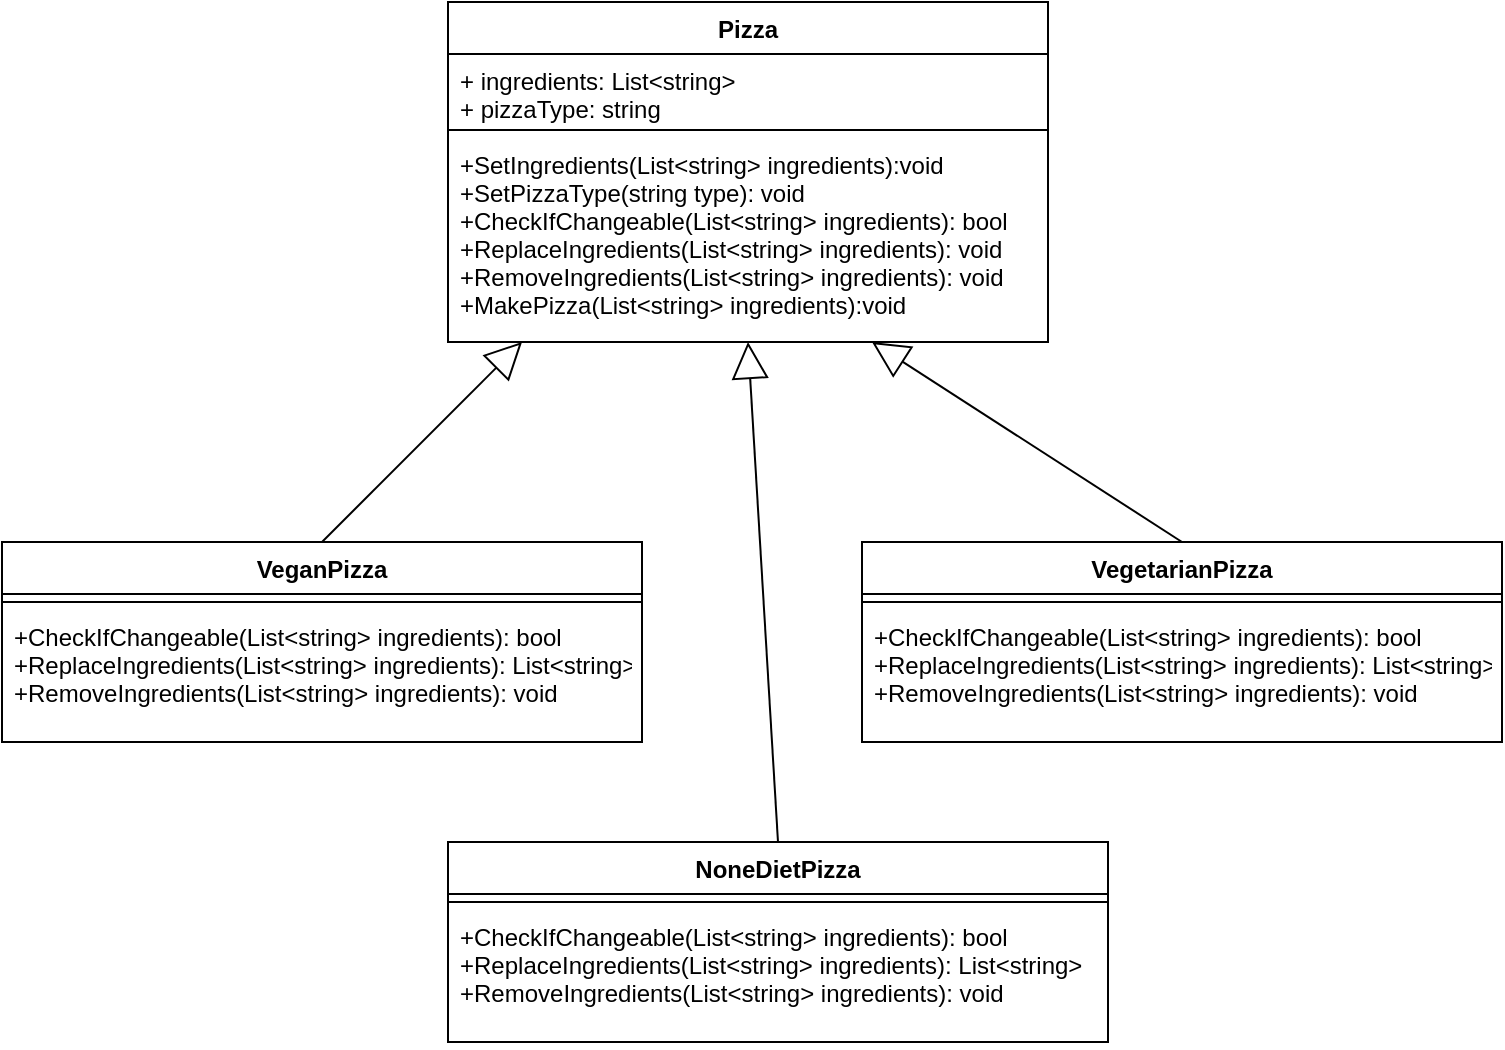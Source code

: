 <mxfile version="12.1.0" type="device" pages="1"><diagram id="p-yCQqdvYXW6_HQczVzR" name="Page-1"><mxGraphModel dx="1182" dy="764" grid="1" gridSize="10" guides="1" tooltips="1" connect="1" arrows="1" fold="1" page="1" pageScale="1" pageWidth="827" pageHeight="1169" math="0" shadow="0"><root><mxCell id="0"/><mxCell id="1" parent="0"/><mxCell id="WJiavjVWi5YrfynynHwX-54" value="Pizza" style="swimlane;fontStyle=1;align=center;verticalAlign=top;childLayout=stackLayout;horizontal=1;startSize=26;horizontalStack=0;resizeParent=1;resizeParentMax=0;resizeLast=0;collapsible=1;marginBottom=0;" parent="1" vertex="1"><mxGeometry x="263" y="50" width="300" height="170" as="geometry"/></mxCell><mxCell id="WJiavjVWi5YrfynynHwX-55" value="+ ingredients: List&lt;string&gt;&#10;+ pizzaType: string" style="text;strokeColor=none;fillColor=none;align=left;verticalAlign=top;spacingLeft=4;spacingRight=4;overflow=hidden;rotatable=0;points=[[0,0.5],[1,0.5]];portConstraint=eastwest;" parent="WJiavjVWi5YrfynynHwX-54" vertex="1"><mxGeometry y="26" width="300" height="34" as="geometry"/></mxCell><mxCell id="WJiavjVWi5YrfynynHwX-56" value="" style="line;strokeWidth=1;fillColor=none;align=left;verticalAlign=middle;spacingTop=-1;spacingLeft=3;spacingRight=3;rotatable=0;labelPosition=right;points=[];portConstraint=eastwest;" parent="WJiavjVWi5YrfynynHwX-54" vertex="1"><mxGeometry y="60" width="300" height="8" as="geometry"/></mxCell><mxCell id="WJiavjVWi5YrfynynHwX-57" value="+SetIngredients(List&lt;string&gt; ingredients):void&#10;+SetPizzaType(string type): void&#10;+CheckIfChangeable(List&lt;string&gt; ingredients): bool&#10;+ReplaceIngredients(List&lt;string&gt; ingredients): void&#10;+RemoveIngredients(List&lt;string&gt; ingredients): void&#10;+MakePizza(List&lt;string&gt; ingredients):void" style="text;strokeColor=none;fillColor=none;align=left;verticalAlign=top;spacingLeft=4;spacingRight=4;overflow=hidden;rotatable=0;points=[[0,0.5],[1,0.5]];portConstraint=eastwest;" parent="WJiavjVWi5YrfynynHwX-54" vertex="1"><mxGeometry y="68" width="300" height="102" as="geometry"/></mxCell><mxCell id="WJiavjVWi5YrfynynHwX-58" value="VeganPizza" style="swimlane;fontStyle=1;align=center;verticalAlign=top;childLayout=stackLayout;horizontal=1;startSize=26;horizontalStack=0;resizeParent=1;resizeParentMax=0;resizeLast=0;collapsible=1;marginBottom=0;" parent="1" vertex="1"><mxGeometry x="40" y="320" width="320" height="100" as="geometry"/></mxCell><mxCell id="WJiavjVWi5YrfynynHwX-60" value="" style="line;strokeWidth=1;fillColor=none;align=left;verticalAlign=middle;spacingTop=-1;spacingLeft=3;spacingRight=3;rotatable=0;labelPosition=right;points=[];portConstraint=eastwest;" parent="WJiavjVWi5YrfynynHwX-58" vertex="1"><mxGeometry y="26" width="320" height="8" as="geometry"/></mxCell><mxCell id="WJiavjVWi5YrfynynHwX-61" value="+CheckIfChangeable(List&lt;string&gt; ingredients): bool&#10;+ReplaceIngredients(List&lt;string&gt; ingredients): List&lt;string&gt;&#10;+RemoveIngredients(List&lt;string&gt; ingredients): void" style="text;strokeColor=none;fillColor=none;align=left;verticalAlign=top;spacingLeft=4;spacingRight=4;overflow=hidden;rotatable=0;points=[[0,0.5],[1,0.5]];portConstraint=eastwest;" parent="WJiavjVWi5YrfynynHwX-58" vertex="1"><mxGeometry y="34" width="320" height="66" as="geometry"/></mxCell><mxCell id="WJiavjVWi5YrfynynHwX-62" value="VegetarianPizza" style="swimlane;fontStyle=1;align=center;verticalAlign=top;childLayout=stackLayout;horizontal=1;startSize=26;horizontalStack=0;resizeParent=1;resizeParentMax=0;resizeLast=0;collapsible=1;marginBottom=0;" parent="1" vertex="1"><mxGeometry x="470" y="320" width="320" height="100" as="geometry"/></mxCell><mxCell id="WJiavjVWi5YrfynynHwX-63" value="" style="line;strokeWidth=1;fillColor=none;align=left;verticalAlign=middle;spacingTop=-1;spacingLeft=3;spacingRight=3;rotatable=0;labelPosition=right;points=[];portConstraint=eastwest;" parent="WJiavjVWi5YrfynynHwX-62" vertex="1"><mxGeometry y="26" width="320" height="8" as="geometry"/></mxCell><mxCell id="WJiavjVWi5YrfynynHwX-64" value="+CheckIfChangeable(List&lt;string&gt; ingredients): bool&#10;+ReplaceIngredients(List&lt;string&gt; ingredients): List&lt;string&gt;&#10;+RemoveIngredients(List&lt;string&gt; ingredients): void" style="text;strokeColor=none;fillColor=none;align=left;verticalAlign=top;spacingLeft=4;spacingRight=4;overflow=hidden;rotatable=0;points=[[0,0.5],[1,0.5]];portConstraint=eastwest;" parent="WJiavjVWi5YrfynynHwX-62" vertex="1"><mxGeometry y="34" width="320" height="66" as="geometry"/></mxCell><mxCell id="WJiavjVWi5YrfynynHwX-65" value="NoneDietPizza" style="swimlane;fontStyle=1;align=center;verticalAlign=top;childLayout=stackLayout;horizontal=1;startSize=26;horizontalStack=0;resizeParent=1;resizeParentMax=0;resizeLast=0;collapsible=1;marginBottom=0;" parent="1" vertex="1"><mxGeometry x="263" y="470" width="330" height="100" as="geometry"/></mxCell><mxCell id="WJiavjVWi5YrfynynHwX-66" value="" style="line;strokeWidth=1;fillColor=none;align=left;verticalAlign=middle;spacingTop=-1;spacingLeft=3;spacingRight=3;rotatable=0;labelPosition=right;points=[];portConstraint=eastwest;" parent="WJiavjVWi5YrfynynHwX-65" vertex="1"><mxGeometry y="26" width="330" height="8" as="geometry"/></mxCell><mxCell id="WJiavjVWi5YrfynynHwX-67" value="+CheckIfChangeable(List&lt;string&gt; ingredients): bool&#10;+ReplaceIngredients(List&lt;string&gt; ingredients): List&lt;string&gt;&#10;+RemoveIngredients(List&lt;string&gt; ingredients): void" style="text;strokeColor=none;fillColor=none;align=left;verticalAlign=top;spacingLeft=4;spacingRight=4;overflow=hidden;rotatable=0;points=[[0,0.5],[1,0.5]];portConstraint=eastwest;" parent="WJiavjVWi5YrfynynHwX-65" vertex="1"><mxGeometry y="34" width="330" height="66" as="geometry"/></mxCell><mxCell id="WJiavjVWi5YrfynynHwX-68" value="" style="endArrow=block;endSize=16;endFill=0;html=1;exitX=0.5;exitY=0;exitDx=0;exitDy=0;" parent="1" source="WJiavjVWi5YrfynynHwX-58" edge="1"><mxGeometry width="160" relative="1" as="geometry"><mxPoint x="258" y="230" as="sourcePoint"/><mxPoint x="300" y="220" as="targetPoint"/></mxGeometry></mxCell><mxCell id="WJiavjVWi5YrfynynHwX-69" value="" style="endArrow=block;endSize=16;endFill=0;html=1;exitX=0.5;exitY=0;exitDx=0;exitDy=0;" parent="1" source="WJiavjVWi5YrfynynHwX-62" edge="1"><mxGeometry width="160" relative="1" as="geometry"><mxPoint x="268" y="240" as="sourcePoint"/><mxPoint x="475" y="220" as="targetPoint"/></mxGeometry></mxCell><mxCell id="WJiavjVWi5YrfynynHwX-70" value="" style="endArrow=block;endSize=16;endFill=0;html=1;exitX=0.5;exitY=0;exitDx=0;exitDy=0;" parent="1" source="WJiavjVWi5YrfynynHwX-65" edge="1"><mxGeometry width="160" relative="1" as="geometry"><mxPoint x="278" y="250" as="sourcePoint"/><mxPoint x="413" y="220" as="targetPoint"/></mxGeometry></mxCell></root></mxGraphModel></diagram></mxfile>